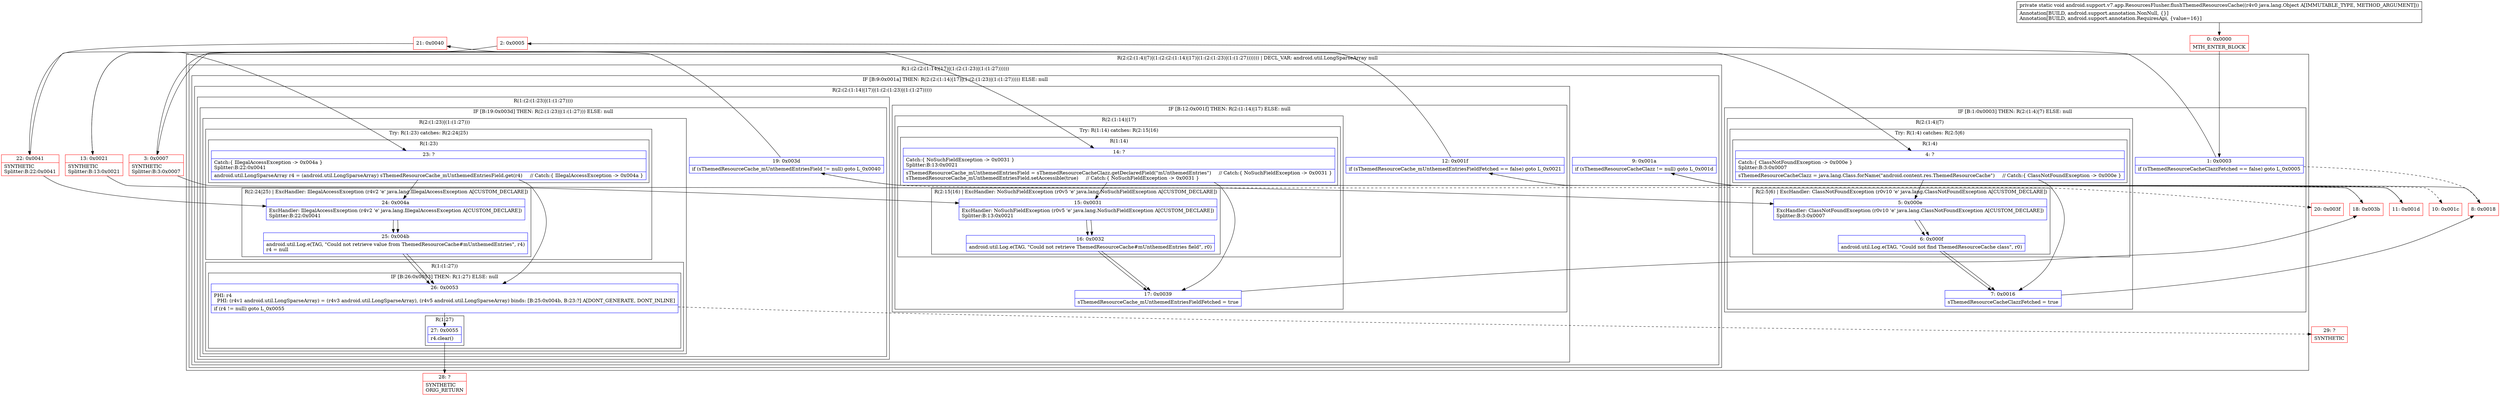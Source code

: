 digraph "CFG forandroid.support.v7.app.ResourcesFlusher.flushThemedResourcesCache(Ljava\/lang\/Object;)V" {
subgraph cluster_Region_1179032946 {
label = "R(2:(2:(1:4)|7)|(1:(2:(2:(1:14)|17)|(1:(2:(1:23)|(1:(1:27))))))) | DECL_VAR: android.util.LongSparseArray null\l";
node [shape=record,color=blue];
subgraph cluster_IfRegion_1460923230 {
label = "IF [B:1:0x0003] THEN: R(2:(1:4)|7) ELSE: null";
node [shape=record,color=blue];
Node_1 [shape=record,label="{1\:\ 0x0003|if (sThemedResourceCacheClazzFetched == false) goto L_0x0005\l}"];
subgraph cluster_Region_1789311501 {
label = "R(2:(1:4)|7)";
node [shape=record,color=blue];
subgraph cluster_TryCatchRegion_497808414 {
label = "Try: R(1:4) catches: R(2:5|6)";
node [shape=record,color=blue];
subgraph cluster_Region_1869895636 {
label = "R(1:4)";
node [shape=record,color=blue];
Node_4 [shape=record,label="{4\:\ ?|Catch:\{ ClassNotFoundException \-\> 0x000e \}\lSplitter:B:3:0x0007\l|sThemedResourceCacheClazz = java.lang.Class.forName(\"android.content.res.ThemedResourceCache\")     \/\/ Catch:\{ ClassNotFoundException \-\> 0x000e \}\l}"];
}
subgraph cluster_Region_670369919 {
label = "R(2:5|6) | ExcHandler: ClassNotFoundException (r0v10 'e' java.lang.ClassNotFoundException A[CUSTOM_DECLARE])\l";
node [shape=record,color=blue];
Node_5 [shape=record,label="{5\:\ 0x000e|ExcHandler: ClassNotFoundException (r0v10 'e' java.lang.ClassNotFoundException A[CUSTOM_DECLARE])\lSplitter:B:3:0x0007\l}"];
Node_6 [shape=record,label="{6\:\ 0x000f|android.util.Log.e(TAG, \"Could not find ThemedResourceCache class\", r0)\l}"];
}
}
Node_7 [shape=record,label="{7\:\ 0x0016|sThemedResourceCacheClazzFetched = true\l}"];
}
}
subgraph cluster_Region_2027731038 {
label = "R(1:(2:(2:(1:14)|17)|(1:(2:(1:23)|(1:(1:27))))))";
node [shape=record,color=blue];
subgraph cluster_IfRegion_982886495 {
label = "IF [B:9:0x001a] THEN: R(2:(2:(1:14)|17)|(1:(2:(1:23)|(1:(1:27))))) ELSE: null";
node [shape=record,color=blue];
Node_9 [shape=record,label="{9\:\ 0x001a|if (sThemedResourceCacheClazz != null) goto L_0x001d\l}"];
subgraph cluster_Region_2006090286 {
label = "R(2:(2:(1:14)|17)|(1:(2:(1:23)|(1:(1:27)))))";
node [shape=record,color=blue];
subgraph cluster_IfRegion_2016135763 {
label = "IF [B:12:0x001f] THEN: R(2:(1:14)|17) ELSE: null";
node [shape=record,color=blue];
Node_12 [shape=record,label="{12\:\ 0x001f|if (sThemedResourceCache_mUnthemedEntriesFieldFetched == false) goto L_0x0021\l}"];
subgraph cluster_Region_1697157952 {
label = "R(2:(1:14)|17)";
node [shape=record,color=blue];
subgraph cluster_TryCatchRegion_1927813354 {
label = "Try: R(1:14) catches: R(2:15|16)";
node [shape=record,color=blue];
subgraph cluster_Region_294152043 {
label = "R(1:14)";
node [shape=record,color=blue];
Node_14 [shape=record,label="{14\:\ ?|Catch:\{ NoSuchFieldException \-\> 0x0031 \}\lSplitter:B:13:0x0021\l|sThemedResourceCache_mUnthemedEntriesField = sThemedResourceCacheClazz.getDeclaredField(\"mUnthemedEntries\")     \/\/ Catch:\{ NoSuchFieldException \-\> 0x0031 \}\lsThemedResourceCache_mUnthemedEntriesField.setAccessible(true)     \/\/ Catch:\{ NoSuchFieldException \-\> 0x0031 \}\l}"];
}
subgraph cluster_Region_936861275 {
label = "R(2:15|16) | ExcHandler: NoSuchFieldException (r0v5 'e' java.lang.NoSuchFieldException A[CUSTOM_DECLARE])\l";
node [shape=record,color=blue];
Node_15 [shape=record,label="{15\:\ 0x0031|ExcHandler: NoSuchFieldException (r0v5 'e' java.lang.NoSuchFieldException A[CUSTOM_DECLARE])\lSplitter:B:13:0x0021\l}"];
Node_16 [shape=record,label="{16\:\ 0x0032|android.util.Log.e(TAG, \"Could not retrieve ThemedResourceCache#mUnthemedEntries field\", r0)\l}"];
}
}
Node_17 [shape=record,label="{17\:\ 0x0039|sThemedResourceCache_mUnthemedEntriesFieldFetched = true\l}"];
}
}
subgraph cluster_Region_373582194 {
label = "R(1:(2:(1:23)|(1:(1:27))))";
node [shape=record,color=blue];
subgraph cluster_IfRegion_609819672 {
label = "IF [B:19:0x003d] THEN: R(2:(1:23)|(1:(1:27))) ELSE: null";
node [shape=record,color=blue];
Node_19 [shape=record,label="{19\:\ 0x003d|if (sThemedResourceCache_mUnthemedEntriesField != null) goto L_0x0040\l}"];
subgraph cluster_Region_1983415495 {
label = "R(2:(1:23)|(1:(1:27)))";
node [shape=record,color=blue];
subgraph cluster_TryCatchRegion_2064656861 {
label = "Try: R(1:23) catches: R(2:24|25)";
node [shape=record,color=blue];
subgraph cluster_Region_2134828543 {
label = "R(1:23)";
node [shape=record,color=blue];
Node_23 [shape=record,label="{23\:\ ?|Catch:\{ IllegalAccessException \-\> 0x004a \}\lSplitter:B:22:0x0041\l|android.util.LongSparseArray r4 = (android.util.LongSparseArray) sThemedResourceCache_mUnthemedEntriesField.get(r4)     \/\/ Catch:\{ IllegalAccessException \-\> 0x004a \}\l}"];
}
subgraph cluster_Region_1821896417 {
label = "R(2:24|25) | ExcHandler: IllegalAccessException (r4v2 'e' java.lang.IllegalAccessException A[CUSTOM_DECLARE])\l";
node [shape=record,color=blue];
Node_24 [shape=record,label="{24\:\ 0x004a|ExcHandler: IllegalAccessException (r4v2 'e' java.lang.IllegalAccessException A[CUSTOM_DECLARE])\lSplitter:B:22:0x0041\l}"];
Node_25 [shape=record,label="{25\:\ 0x004b|android.util.Log.e(TAG, \"Could not retrieve value from ThemedResourceCache#mUnthemedEntries\", r4)\lr4 = null\l}"];
}
}
subgraph cluster_Region_1319817268 {
label = "R(1:(1:27))";
node [shape=record,color=blue];
subgraph cluster_IfRegion_578792485 {
label = "IF [B:26:0x0053] THEN: R(1:27) ELSE: null";
node [shape=record,color=blue];
Node_26 [shape=record,label="{26\:\ 0x0053|PHI: r4 \l  PHI: (r4v1 android.util.LongSparseArray) = (r4v3 android.util.LongSparseArray), (r4v5 android.util.LongSparseArray) binds: [B:25:0x004b, B:23:?] A[DONT_GENERATE, DONT_INLINE]\l|if (r4 != null) goto L_0x0055\l}"];
subgraph cluster_Region_282270225 {
label = "R(1:27)";
node [shape=record,color=blue];
Node_27 [shape=record,label="{27\:\ 0x0055|r4.clear()\l}"];
}
}
}
}
}
}
}
}
}
}
subgraph cluster_Region_670369919 {
label = "R(2:5|6) | ExcHandler: ClassNotFoundException (r0v10 'e' java.lang.ClassNotFoundException A[CUSTOM_DECLARE])\l";
node [shape=record,color=blue];
Node_5 [shape=record,label="{5\:\ 0x000e|ExcHandler: ClassNotFoundException (r0v10 'e' java.lang.ClassNotFoundException A[CUSTOM_DECLARE])\lSplitter:B:3:0x0007\l}"];
Node_6 [shape=record,label="{6\:\ 0x000f|android.util.Log.e(TAG, \"Could not find ThemedResourceCache class\", r0)\l}"];
}
subgraph cluster_Region_936861275 {
label = "R(2:15|16) | ExcHandler: NoSuchFieldException (r0v5 'e' java.lang.NoSuchFieldException A[CUSTOM_DECLARE])\l";
node [shape=record,color=blue];
Node_15 [shape=record,label="{15\:\ 0x0031|ExcHandler: NoSuchFieldException (r0v5 'e' java.lang.NoSuchFieldException A[CUSTOM_DECLARE])\lSplitter:B:13:0x0021\l}"];
Node_16 [shape=record,label="{16\:\ 0x0032|android.util.Log.e(TAG, \"Could not retrieve ThemedResourceCache#mUnthemedEntries field\", r0)\l}"];
}
subgraph cluster_Region_1821896417 {
label = "R(2:24|25) | ExcHandler: IllegalAccessException (r4v2 'e' java.lang.IllegalAccessException A[CUSTOM_DECLARE])\l";
node [shape=record,color=blue];
Node_24 [shape=record,label="{24\:\ 0x004a|ExcHandler: IllegalAccessException (r4v2 'e' java.lang.IllegalAccessException A[CUSTOM_DECLARE])\lSplitter:B:22:0x0041\l}"];
Node_25 [shape=record,label="{25\:\ 0x004b|android.util.Log.e(TAG, \"Could not retrieve value from ThemedResourceCache#mUnthemedEntries\", r4)\lr4 = null\l}"];
}
Node_0 [shape=record,color=red,label="{0\:\ 0x0000|MTH_ENTER_BLOCK\l}"];
Node_2 [shape=record,color=red,label="{2\:\ 0x0005}"];
Node_3 [shape=record,color=red,label="{3\:\ 0x0007|SYNTHETIC\lSplitter:B:3:0x0007\l}"];
Node_8 [shape=record,color=red,label="{8\:\ 0x0018}"];
Node_10 [shape=record,color=red,label="{10\:\ 0x001c}"];
Node_11 [shape=record,color=red,label="{11\:\ 0x001d}"];
Node_13 [shape=record,color=red,label="{13\:\ 0x0021|SYNTHETIC\lSplitter:B:13:0x0021\l}"];
Node_18 [shape=record,color=red,label="{18\:\ 0x003b}"];
Node_20 [shape=record,color=red,label="{20\:\ 0x003f}"];
Node_21 [shape=record,color=red,label="{21\:\ 0x0040}"];
Node_22 [shape=record,color=red,label="{22\:\ 0x0041|SYNTHETIC\lSplitter:B:22:0x0041\l}"];
Node_28 [shape=record,color=red,label="{28\:\ ?|SYNTHETIC\lORIG_RETURN\l}"];
Node_29 [shape=record,color=red,label="{29\:\ ?|SYNTHETIC\l}"];
MethodNode[shape=record,label="{private static void android.support.v7.app.ResourcesFlusher.flushThemedResourcesCache((r4v0 java.lang.Object A[IMMUTABLE_TYPE, METHOD_ARGUMENT]))  | Annotation[BUILD, android.support.annotation.NonNull, \{\}]\lAnnotation[BUILD, android.support.annotation.RequiresApi, \{value=16\}]\l}"];
MethodNode -> Node_0;
Node_1 -> Node_2;
Node_1 -> Node_8[style=dashed];
Node_4 -> Node_5;
Node_4 -> Node_7;
Node_5 -> Node_6;
Node_6 -> Node_7;
Node_7 -> Node_8;
Node_9 -> Node_10[style=dashed];
Node_9 -> Node_11;
Node_12 -> Node_13;
Node_12 -> Node_18[style=dashed];
Node_14 -> Node_15;
Node_14 -> Node_17;
Node_15 -> Node_16;
Node_16 -> Node_17;
Node_17 -> Node_18;
Node_19 -> Node_20[style=dashed];
Node_19 -> Node_21;
Node_23 -> Node_24;
Node_23 -> Node_26;
Node_24 -> Node_25;
Node_25 -> Node_26;
Node_26 -> Node_27;
Node_26 -> Node_29[style=dashed];
Node_27 -> Node_28;
Node_5 -> Node_6;
Node_6 -> Node_7;
Node_15 -> Node_16;
Node_16 -> Node_17;
Node_24 -> Node_25;
Node_25 -> Node_26;
Node_0 -> Node_1;
Node_2 -> Node_3;
Node_3 -> Node_4;
Node_3 -> Node_5;
Node_8 -> Node_9;
Node_11 -> Node_12;
Node_13 -> Node_14;
Node_13 -> Node_15;
Node_18 -> Node_19;
Node_21 -> Node_22;
Node_22 -> Node_23;
Node_22 -> Node_24;
}

